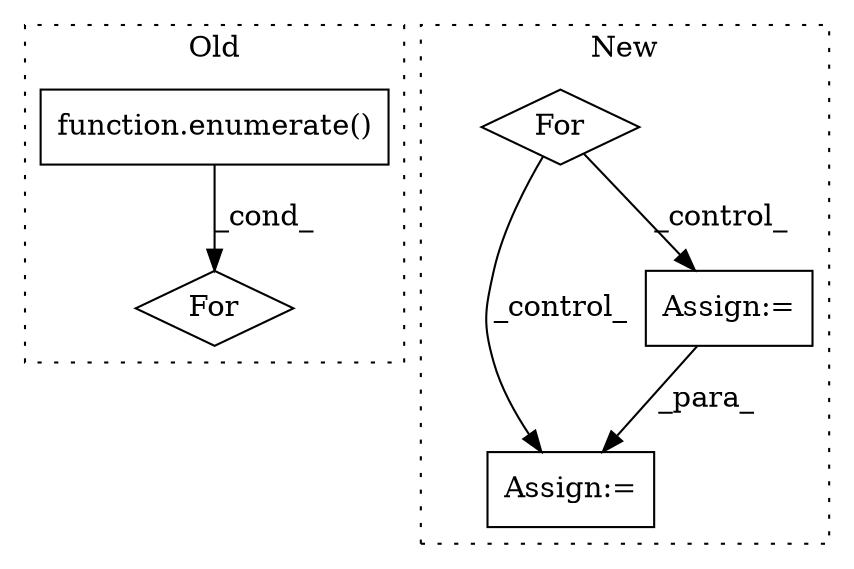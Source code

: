 digraph G {
subgraph cluster0 {
1 [label="function.enumerate()" a="75" s="3689,3914" l="10,1" shape="box"];
4 [label="For" a="107" s="3676,3915" l="4,119" shape="diamond"];
label = "Old";
style="dotted";
}
subgraph cluster1 {
2 [label="For" a="107" s="3744,3767" l="4,18" shape="diamond"];
3 [label="Assign:=" a="68" s="4111" l="3" shape="box"];
5 [label="Assign:=" a="68" s="3859" l="3" shape="box"];
label = "New";
style="dotted";
}
1 -> 4 [label="_cond_"];
2 -> 3 [label="_control_"];
2 -> 5 [label="_control_"];
5 -> 3 [label="_para_"];
}